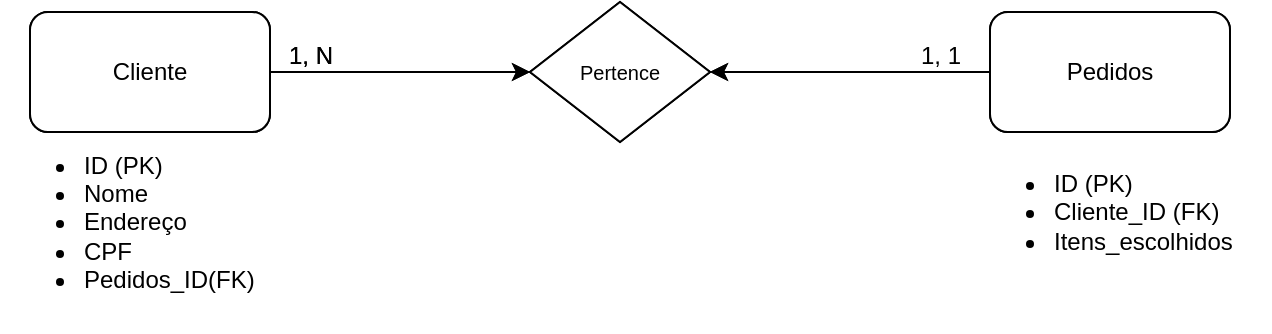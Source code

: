 <mxfile version="24.9.2">
  <diagram name="Página-1" id="G3h_AN1pvklWyHpUArie">
    <mxGraphModel dx="989" dy="532" grid="1" gridSize="10" guides="1" tooltips="1" connect="1" arrows="1" fold="1" page="1" pageScale="1" pageWidth="827" pageHeight="1169" math="0" shadow="0">
      <root>
        <mxCell id="0" />
        <mxCell id="1" parent="0" />
        <mxCell id="U-aEQsb-_My8Pk0hautA-10" style="edgeStyle=orthogonalEdgeStyle;rounded=0;orthogonalLoop=1;jettySize=auto;html=1;entryX=0;entryY=0.5;entryDx=0;entryDy=0;" edge="1" parent="1" source="U-aEQsb-_My8Pk0hautA-7" target="U-aEQsb-_My8Pk0hautA-9">
          <mxGeometry relative="1" as="geometry" />
        </mxCell>
        <mxCell id="U-aEQsb-_My8Pk0hautA-7" value="Aluno" style="rounded=1;whiteSpace=wrap;html=1;" vertex="1" parent="1">
          <mxGeometry x="100" y="730" width="120" height="60" as="geometry" />
        </mxCell>
        <mxCell id="U-aEQsb-_My8Pk0hautA-11" style="edgeStyle=orthogonalEdgeStyle;rounded=0;orthogonalLoop=1;jettySize=auto;html=1;entryX=1;entryY=0.5;entryDx=0;entryDy=0;" edge="1" parent="1" source="U-aEQsb-_My8Pk0hautA-8" target="U-aEQsb-_My8Pk0hautA-9">
          <mxGeometry relative="1" as="geometry" />
        </mxCell>
        <mxCell id="U-aEQsb-_My8Pk0hautA-8" value="Turma" style="rounded=1;whiteSpace=wrap;html=1;" vertex="1" parent="1">
          <mxGeometry x="580" y="730" width="120" height="60" as="geometry" />
        </mxCell>
        <mxCell id="U-aEQsb-_My8Pk0hautA-9" value="&lt;font size=&quot;1&quot;&gt;Pertence&lt;/font&gt;" style="rhombus;whiteSpace=wrap;html=1;" vertex="1" parent="1">
          <mxGeometry x="350" y="725" width="90" height="70" as="geometry" />
        </mxCell>
        <mxCell id="U-aEQsb-_My8Pk0hautA-35" value="&lt;ul&gt;&lt;li&gt;ID (PK)&lt;/li&gt;&lt;li style=&quot;&quot;&gt;Nome&lt;/li&gt;&lt;li&gt;Endereço&lt;/li&gt;&lt;li&gt;CPF&lt;/li&gt;&lt;li&gt;Pedidos_ID(FK)&lt;/li&gt;&lt;/ul&gt;" style="text;html=1;align=left;verticalAlign=middle;resizable=0;points=[];autosize=1;strokeColor=none;fillColor=none;" vertex="1" parent="1">
          <mxGeometry x="85" y="780" width="150" height="110" as="geometry" />
        </mxCell>
        <mxCell id="U-aEQsb-_My8Pk0hautA-36" value="1, N" style="text;html=1;align=center;verticalAlign=middle;resizable=0;points=[];autosize=1;strokeColor=none;fillColor=none;" vertex="1" parent="1">
          <mxGeometry x="215" y="737" width="50" height="30" as="geometry" />
        </mxCell>
        <mxCell id="U-aEQsb-_My8Pk0hautA-37" value="1, 1" style="text;html=1;align=center;verticalAlign=middle;resizable=0;points=[];autosize=1;strokeColor=none;fillColor=none;" vertex="1" parent="1">
          <mxGeometry x="535" y="737" width="40" height="30" as="geometry" />
        </mxCell>
        <mxCell id="U-aEQsb-_My8Pk0hautA-43" value="&lt;ul&gt;&lt;li&gt;ID (PK)&lt;/li&gt;&lt;li&gt;Cliente_ID (FK)&lt;/li&gt;&lt;li&gt;Itens_escolhidos&lt;/li&gt;&lt;/ul&gt;" style="text;html=1;align=left;verticalAlign=middle;resizable=0;points=[];autosize=1;strokeColor=none;fillColor=none;" vertex="1" parent="1">
          <mxGeometry x="570" y="790" width="150" height="80" as="geometry" />
        </mxCell>
        <mxCell id="U-aEQsb-_My8Pk0hautA-44" style="edgeStyle=orthogonalEdgeStyle;rounded=0;orthogonalLoop=1;jettySize=auto;html=1;entryX=0;entryY=0.5;entryDx=0;entryDy=0;" edge="1" parent="1" source="U-aEQsb-_My8Pk0hautA-45" target="U-aEQsb-_My8Pk0hautA-48">
          <mxGeometry relative="1" as="geometry" />
        </mxCell>
        <mxCell id="U-aEQsb-_My8Pk0hautA-45" value="Cliente" style="rounded=1;whiteSpace=wrap;html=1;" vertex="1" parent="1">
          <mxGeometry x="100" y="730" width="120" height="60" as="geometry" />
        </mxCell>
        <mxCell id="U-aEQsb-_My8Pk0hautA-46" style="edgeStyle=orthogonalEdgeStyle;rounded=0;orthogonalLoop=1;jettySize=auto;html=1;entryX=1;entryY=0.5;entryDx=0;entryDy=0;" edge="1" parent="1" source="U-aEQsb-_My8Pk0hautA-47" target="U-aEQsb-_My8Pk0hautA-48">
          <mxGeometry relative="1" as="geometry" />
        </mxCell>
        <mxCell id="U-aEQsb-_My8Pk0hautA-47" value="Pedidos" style="rounded=1;whiteSpace=wrap;html=1;" vertex="1" parent="1">
          <mxGeometry x="580" y="730" width="120" height="60" as="geometry" />
        </mxCell>
        <mxCell id="U-aEQsb-_My8Pk0hautA-48" value="&lt;font size=&quot;1&quot;&gt;Pertence&lt;/font&gt;" style="rhombus;whiteSpace=wrap;html=1;" vertex="1" parent="1">
          <mxGeometry x="350" y="725" width="90" height="70" as="geometry" />
        </mxCell>
        <mxCell id="U-aEQsb-_My8Pk0hautA-50" value="1, N" style="text;html=1;align=center;verticalAlign=middle;resizable=0;points=[];autosize=1;strokeColor=none;fillColor=none;" vertex="1" parent="1">
          <mxGeometry x="215" y="737" width="50" height="30" as="geometry" />
        </mxCell>
      </root>
    </mxGraphModel>
  </diagram>
</mxfile>
